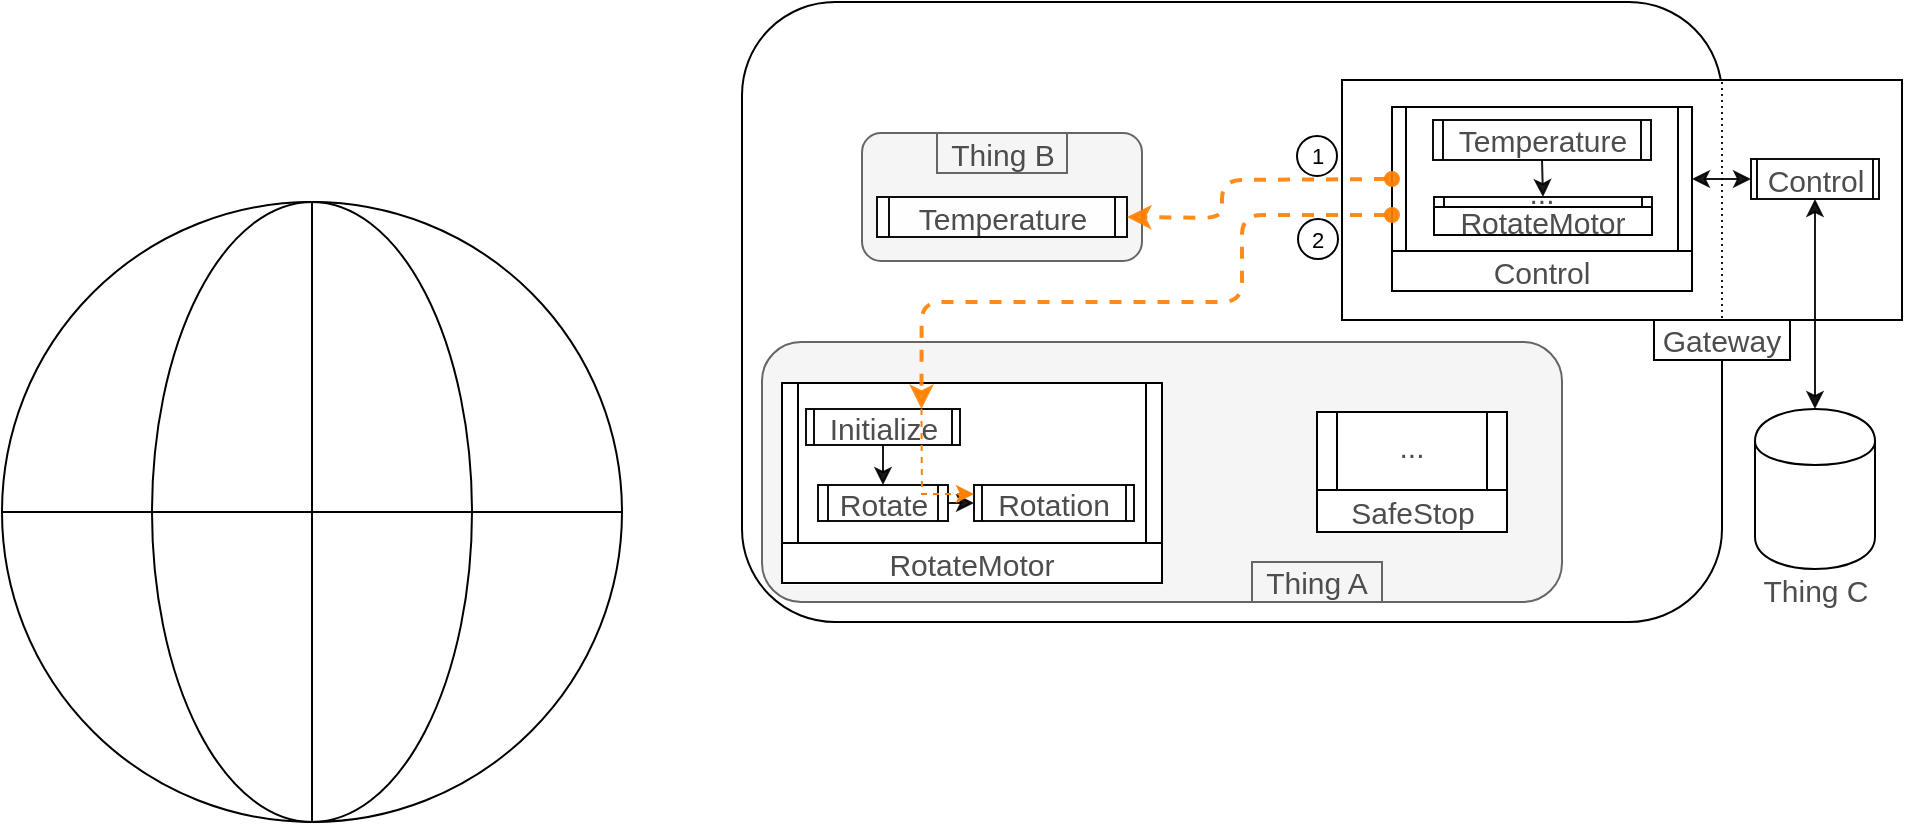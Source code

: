 <mxfile version="10.6.7" type="device"><diagram id="72800d04-4c52-b805-7e70-1a52c62cea80" name="Page-1"><mxGraphModel dx="2889" dy="1414" grid="1" gridSize="10" guides="1" tooltips="1" connect="1" arrows="1" fold="1" page="0" pageScale="1" pageWidth="2000" pageHeight="310" background="#ffffff" math="0" shadow="0"><root><mxCell id="0"/><mxCell id="1" parent="0"/><mxCell id="6" value="" style="rounded=1;whiteSpace=wrap;html=1;shadow=0;glass=0;strokeColor=#000000;strokeWidth=1;fillColor=#ffffff;fontSize=15;fontColor=#4D4D4D;align=center;" parent="1" vertex="1"><mxGeometry x="50" y="-180" width="490" height="310" as="geometry"/></mxCell><mxCell id="39" value="" style="rounded=1;whiteSpace=wrap;html=1;shadow=0;glass=0;strokeColor=#666666;strokeWidth=1;fillColor=#f5f5f5;fontSize=15;fontColor=#4D4D4D;align=center;" parent="1" vertex="1"><mxGeometry x="60" y="-10" width="400" height="130" as="geometry"/></mxCell><mxCell id="4" value="" style="rounded=0;whiteSpace=wrap;html=1;shadow=0;glass=0;strokeColor=#000000;strokeWidth=1;fillColor=#ffffff;fontSize=15;fontColor=#4D4D4D;align=center;" parent="1" vertex="1"><mxGeometry x="350" y="-141" width="280" height="120" as="geometry"/></mxCell><mxCell id="5" value="" style="endArrow=none;html=1;dashed=1;dashPattern=1 2;labelBackgroundColor=#FFFFFF;strokeColor=#000000;strokeWidth=1;fontSize=15;fontColor=#4D4D4D;opacity=90;exitX=0.5;exitY=1;" parent="1" source="14" edge="1"><mxGeometry width="50" height="50" relative="1" as="geometry"><mxPoint x="540" y="-22" as="sourcePoint"/><mxPoint x="540" y="-140" as="targetPoint"/></mxGeometry></mxCell><mxCell id="14" value="Gateway" style="text;html=1;strokeColor=#000000;fillColor=#ffffff;align=center;verticalAlign=middle;whiteSpace=wrap;rounded=0;shadow=0;glass=0;fontSize=15;fontColor=#4D4D4D;" parent="1" vertex="1"><mxGeometry x="506" y="-21" width="68" height="20" as="geometry"/></mxCell><mxCell id="19" value="Thing A" style="text;html=1;strokeColor=#666666;fillColor=none;align=center;verticalAlign=middle;whiteSpace=wrap;rounded=0;shadow=0;glass=0;fontSize=15;fontColor=#4D4D4D;" parent="1" vertex="1"><mxGeometry x="305" y="100" width="65" height="20" as="geometry"/></mxCell><mxCell id="21" value="" style="endArrow=classic;startArrow=classic;html=1;labelBackgroundColor=#FFFFFF;strokeColor=#000000;strokeWidth=1;fontSize=15;fontColor=#4D4D4D;opacity=90;exitX=0.5;exitY=1;entryX=0.5;entryY=0;" parent="1" source="59" target="22" edge="1"><mxGeometry width="50" height="50" relative="1" as="geometry"><mxPoint x="601.517" y="-92.81" as="sourcePoint"/><mxPoint x="589.759" y="-163.448" as="targetPoint"/></mxGeometry></mxCell><mxCell id="22" value="" style="shape=cylinder;whiteSpace=wrap;html=1;boundedLbl=1;rounded=0;shadow=0;glass=0;strokeColor=#000000;strokeWidth=1;fillColor=none;fontSize=15;fontColor=#4D4D4D;align=center;" parent="1" vertex="1"><mxGeometry x="556.5" y="23.5" width="60" height="80" as="geometry"/></mxCell><mxCell id="23" value="Thing C" style="text;html=1;strokeColor=none;fillColor=none;align=center;verticalAlign=middle;whiteSpace=wrap;rounded=0;shadow=0;glass=0;fontSize=15;fontColor=#4D4D4D;" parent="1" vertex="1"><mxGeometry x="554.5" y="103.5" width="64" height="20" as="geometry"/></mxCell><mxCell id="38" value="" style="group;fillColor=#ffffff;" parent="1" vertex="1" connectable="0"><mxGeometry x="70" y="10.5" width="190" height="101" as="geometry"/></mxCell><mxCell id="36" value="" style="group" parent="38" vertex="1" connectable="0"><mxGeometry width="190" height="101" as="geometry"/></mxCell><mxCell id="35" value="" style="shape=process;whiteSpace=wrap;html=1;rounded=0;shadow=0;glass=0;strokeColor=#000000;strokeWidth=1;fillColor=none;gradientColor=none;fontSize=15;fontColor=#4D4D4D;align=center;size=0.044;" parent="36" vertex="1"><mxGeometry width="190" height="80" as="geometry"/></mxCell><mxCell id="8" value="Initialize" style="shape=process;whiteSpace=wrap;html=1;rounded=0;shadow=0;glass=0;strokeColor=#000000;strokeWidth=1;fillColor=#ffffff;fontSize=15;fontColor=#4D4D4D;opacity=95;align=center;size=0.057;" parent="36" vertex="1"><mxGeometry x="12" y="13" width="77" height="18" as="geometry"/></mxCell><mxCell id="9" value="Rotate" style="shape=process;whiteSpace=wrap;html=1;rounded=0;shadow=0;glass=0;strokeColor=#000000;strokeWidth=1;fillColor=#ffffff;fontSize=15;fontColor=#4D4D4D;opacity=95;align=center;size=0.073;" parent="36" vertex="1"><mxGeometry x="18" y="51" width="65" height="18" as="geometry"/></mxCell><mxCell id="10" value="Rotation" style="shape=process;whiteSpace=wrap;html=1;rounded=0;shadow=0;glass=0;strokeColor=#000000;strokeWidth=1;fillColor=#ffffff;fontSize=15;fontColor=#4D4D4D;opacity=95;align=center;size=0.049;" parent="36" vertex="1"><mxGeometry x="96" y="51" width="80" height="18" as="geometry"/></mxCell><mxCell id="11" value="" style="endArrow=classic;html=1;labelBackgroundColor=#FFFFFF;strokeColor=#000000;fontSize=15;fontColor=#4D4D4D;opacity=90;entryX=0.5;entryY=0;exitX=0.5;exitY=1;" parent="36" source="8" target="9" edge="1"><mxGeometry width="50" height="50" relative="1" as="geometry"><mxPoint x="37" y="-46.5" as="sourcePoint"/><mxPoint x="87" y="-96.5" as="targetPoint"/></mxGeometry></mxCell><mxCell id="12" value="" style="endArrow=classic;html=1;labelBackgroundColor=#FFFFFF;strokeColor=#000000;fontSize=15;fontColor=#4D4D4D;opacity=90;entryX=0;entryY=0.5;exitX=1;exitY=0.5;" parent="36" source="9" target="10" edge="1"><mxGeometry width="50" height="50" relative="1" as="geometry"><mxPoint x="236.793" y="0.241" as="sourcePoint"/><mxPoint x="267.138" y="0.241" as="targetPoint"/></mxGeometry></mxCell><mxCell id="73" style="edgeStyle=orthogonalEdgeStyle;rounded=0;html=1;exitX=0.75;exitY=0;entryX=0;entryY=0.25;dashed=1;startArrow=none;startFill=0;endArrow=classic;endFill=1;jettySize=auto;orthogonalLoop=1;strokeColor=#FF8000;strokeWidth=1;fontSize=11;" parent="36" source="8" target="10" edge="1"><mxGeometry relative="1" as="geometry"><Array as="points"><mxPoint x="70" y="31"/><mxPoint x="70" y="56"/></Array></mxGeometry></mxCell><mxCell id="37" value="RotateMotor" style="rounded=0;whiteSpace=wrap;html=1;shadow=0;glass=0;strokeColor=#000000;strokeWidth=1;fillColor=none;gradientColor=none;fontSize=15;fontColor=#4D4D4D;align=center;" parent="38" vertex="1"><mxGeometry y="80" width="190" height="20" as="geometry"/></mxCell><mxCell id="44" value="" style="group" parent="1" vertex="1" connectable="0"><mxGeometry x="110" y="-114.5" width="140" height="64" as="geometry"/></mxCell><mxCell id="26" value="" style="rounded=1;whiteSpace=wrap;html=1;shadow=0;glass=0;strokeColor=#666666;strokeWidth=1;fillColor=#f5f5f5;fontSize=15;fontColor=#4D4D4D;align=center;gradientColor=none;" parent="44" vertex="1"><mxGeometry width="140" height="64" as="geometry"/></mxCell><mxCell id="34" value="Thing B" style="text;html=1;strokeColor=#666666;fillColor=none;align=center;verticalAlign=middle;whiteSpace=wrap;rounded=0;shadow=0;glass=0;fontSize=15;fontColor=#4D4D4D;" parent="44" vertex="1"><mxGeometry x="37.5" width="65" height="20" as="geometry"/></mxCell><mxCell id="29" value="Temperature" style="shape=process;whiteSpace=wrap;html=1;rounded=0;shadow=0;glass=0;strokeColor=#000000;strokeWidth=1;fillColor=#ffffff;fontSize=15;fontColor=#4D4D4D;opacity=95;align=center;size=0.047;" parent="44" vertex="1"><mxGeometry x="7.5" y="32" width="125" height="20" as="geometry"/></mxCell><mxCell id="58" value="" style="group" parent="1" vertex="1" connectable="0"><mxGeometry x="375" y="-127.5" width="150" height="126" as="geometry"/></mxCell><mxCell id="52" value="" style="shape=process;whiteSpace=wrap;html=1;rounded=0;shadow=0;glass=0;strokeColor=#000000;strokeWidth=1;fillColor=none;gradientColor=none;fontSize=15;fontColor=#4D4D4D;align=center;size=0.044;" parent="58" vertex="1"><mxGeometry width="150" height="72" as="geometry"/></mxCell><mxCell id="53" value="Control" style="rounded=0;whiteSpace=wrap;html=1;shadow=0;glass=0;strokeColor=#000000;strokeWidth=1;fillColor=none;gradientColor=none;fontSize=15;fontColor=#4D4D4D;align=center;" parent="58" vertex="1"><mxGeometry y="72" width="150" height="20" as="geometry"/></mxCell><mxCell id="54" value="Temperature" style="shape=process;whiteSpace=wrap;html=1;rounded=0;shadow=0;glass=0;strokeColor=#000000;strokeWidth=1;fillColor=#ffffff;fontSize=15;fontColor=#4D4D4D;opacity=95;align=center;size=0.047;" parent="58" vertex="1"><mxGeometry x="20.5" y="6.5" width="109" height="20" as="geometry"/></mxCell><mxCell id="55" value="" style="shape=process;whiteSpace=wrap;html=1;rounded=0;shadow=0;glass=0;strokeColor=#000000;strokeWidth=1;fillColor=#ffffff;fontSize=15;fontColor=#4D4D4D;opacity=95;align=center;size=0.047;" parent="58" vertex="1"><mxGeometry x="21" y="45" width="109" height="5" as="geometry"/></mxCell><mxCell id="56" value="" style="endArrow=classic;html=1;labelBackgroundColor=#FFFFFF;strokeColor=#000000;strokeWidth=1;fontSize=15;fontColor=#4D4D4D;opacity=90;entryX=0.5;entryY=0;exitX=0.5;exitY=1;" parent="58" source="54" target="55" edge="1"><mxGeometry width="50" height="50" relative="1" as="geometry"><mxPoint x="-130" y="65" as="sourcePoint"/><mxPoint x="-80" y="15" as="targetPoint"/></mxGeometry></mxCell><mxCell id="65" value="&lt;span&gt;RotateMotor&lt;/span&gt;" style="rounded=0;whiteSpace=wrap;html=1;shadow=0;glass=0;strokeColor=#000000;strokeWidth=1;fillColor=#FFFFFF;gradientColor=none;fontSize=15;fontColor=#4D4D4D;align=center;" parent="58" vertex="1"><mxGeometry x="21" y="50" width="109" height="14" as="geometry"/></mxCell><mxCell id="66" value="..." style="text;html=1;strokeColor=none;fillColor=none;align=center;verticalAlign=middle;whiteSpace=wrap;rounded=0;shadow=0;glass=0;fontSize=15;fontColor=#4D4D4D;" parent="58" vertex="1"><mxGeometry x="55" y="32.5" width="40" height="20" as="geometry"/></mxCell><mxCell id="59" value="Control" style="shape=process;whiteSpace=wrap;html=1;rounded=0;shadow=0;glass=0;strokeColor=#000000;strokeWidth=1;fillColor=#ffffff;fontSize=15;fontColor=#4D4D4D;opacity=95;align=center;size=0.047;" parent="1" vertex="1"><mxGeometry x="554.5" y="-101.5" width="64" height="20" as="geometry"/></mxCell><mxCell id="60" style="edgeStyle=orthogonalEdgeStyle;rounded=0;html=1;labelBackgroundColor=#FFFFFF;startArrow=classic;startFill=1;endArrow=classic;endFill=1;jettySize=auto;orthogonalLoop=1;strokeColor=#000000;strokeWidth=1;fontSize=15;fontColor=#4D4D4D;opacity=90;exitX=1;exitY=0.5;" parent="1" source="52" target="59" edge="1"><mxGeometry relative="1" as="geometry"/></mxCell><mxCell id="61" value="" style="endArrow=classic;html=1;labelBackgroundColor=#FFFFFF;strokeColor=#FF8000;strokeWidth=2;fontSize=15;fontColor=#4D4D4D;opacity=90;exitX=0;exitY=0.5;entryX=1;entryY=0.5;rounded=1;dashed=1;startArrow=oval;startFill=1;" parent="1" source="52" target="29" edge="1"><mxGeometry width="50" height="50" relative="1" as="geometry"><mxPoint x="290" y="-310" as="sourcePoint"/><mxPoint x="240" y="-260" as="targetPoint"/><Array as="points"><mxPoint x="290" y="-91"/><mxPoint x="290" y="-72"/></Array></mxGeometry></mxCell><mxCell id="64" value="" style="group" parent="1" vertex="1" connectable="0"><mxGeometry x="337.5" y="25" width="95" height="60" as="geometry"/></mxCell><mxCell id="43" value="" style="group;fillColor=#ffffff;" parent="64" vertex="1" connectable="0"><mxGeometry width="95" height="60" as="geometry"/></mxCell><mxCell id="40" value="" style="shape=process;whiteSpace=wrap;html=1;rounded=0;shadow=0;glass=0;strokeColor=#000000;strokeWidth=1;fillColor=none;gradientColor=none;fontSize=15;fontColor=#4D4D4D;align=center;" parent="43" vertex="1"><mxGeometry width="95" height="39" as="geometry"/></mxCell><mxCell id="41" value="SafeStop" style="rounded=0;whiteSpace=wrap;html=1;shadow=0;glass=0;strokeColor=#000000;strokeWidth=1;fillColor=none;gradientColor=none;fontSize=15;fontColor=#4D4D4D;align=center;" parent="43" vertex="1"><mxGeometry y="39" width="95" height="21" as="geometry"/></mxCell><mxCell id="42" value="..." style="text;html=1;strokeColor=none;fillColor=none;align=center;verticalAlign=middle;whiteSpace=wrap;rounded=0;shadow=0;glass=0;fontSize=15;fontColor=#4D4D4D;" parent="43" vertex="1"><mxGeometry x="27.5" y="7" width="40" height="20" as="geometry"/></mxCell><mxCell id="67" value="1" style="ellipse;whiteSpace=wrap;html=1;aspect=fixed;rounded=0;shadow=0;strokeColor=#000000;fillColor=#ffffff;fontSize=11;" parent="1" vertex="1"><mxGeometry x="327.5" y="-113" width="20" height="20" as="geometry"/></mxCell><mxCell id="68" value="2" style="ellipse;whiteSpace=wrap;html=1;aspect=fixed;rounded=0;shadow=0;strokeColor=#000000;fillColor=#ffffff;fontSize=11;" parent="1" vertex="1"><mxGeometry x="328" y="-71.5" width="20" height="20" as="geometry"/></mxCell><mxCell id="63" style="edgeStyle=orthogonalEdgeStyle;rounded=1;html=1;exitX=0;exitY=0.75;entryX=0.75;entryY=0;labelBackgroundColor=#FFFFFF;startArrow=oval;startFill=1;endArrow=classic;endFill=1;jettySize=auto;orthogonalLoop=1;strokeColor=#FF8000;strokeWidth=2;fontSize=15;fontColor=#4D4D4D;opacity=90;dashed=1;" parent="1" source="52" target="8" edge="1"><mxGeometry relative="1" as="geometry"><Array as="points"><mxPoint x="375" y="-74"/><mxPoint x="300" y="-74"/><mxPoint x="300" y="-30"/><mxPoint x="140" y="-30"/></Array></mxGeometry></mxCell><mxCell id="u8CQ2TcfbdwZZyg6GY6c-76" value="" style="ellipse;whiteSpace=wrap;html=1;aspect=fixed;fillColor=none;" vertex="1" parent="1"><mxGeometry x="-320" y="-80" width="310" height="310" as="geometry"/></mxCell><mxCell id="u8CQ2TcfbdwZZyg6GY6c-78" value="" style="ellipse;whiteSpace=wrap;html=1;fillColor=none;" vertex="1" parent="1"><mxGeometry x="-245" y="-80" width="160" height="310" as="geometry"/></mxCell><mxCell id="u8CQ2TcfbdwZZyg6GY6c-80" value="" style="endArrow=none;html=1;entryX=0.5;entryY=0;entryDx=0;entryDy=0;exitX=0.5;exitY=1;exitDx=0;exitDy=0;" edge="1" parent="1"><mxGeometry width="50" height="50" relative="1" as="geometry"><mxPoint x="-165" y="229.857" as="sourcePoint"/><mxPoint x="-165" y="-79.857" as="targetPoint"/></mxGeometry></mxCell><mxCell id="u8CQ2TcfbdwZZyg6GY6c-81" value="" style="endArrow=none;html=1;entryX=1;entryY=0.5;entryDx=0;entryDy=0;exitX=0;exitY=0.5;exitDx=0;exitDy=0;" edge="1" parent="1" source="u8CQ2TcfbdwZZyg6GY6c-76" target="u8CQ2TcfbdwZZyg6GY6c-76"><mxGeometry width="50" height="50" relative="1" as="geometry"><mxPoint x="-570" y="130" as="sourcePoint"/><mxPoint x="-520" y="80" as="targetPoint"/></mxGeometry></mxCell></root></mxGraphModel></diagram></mxfile>